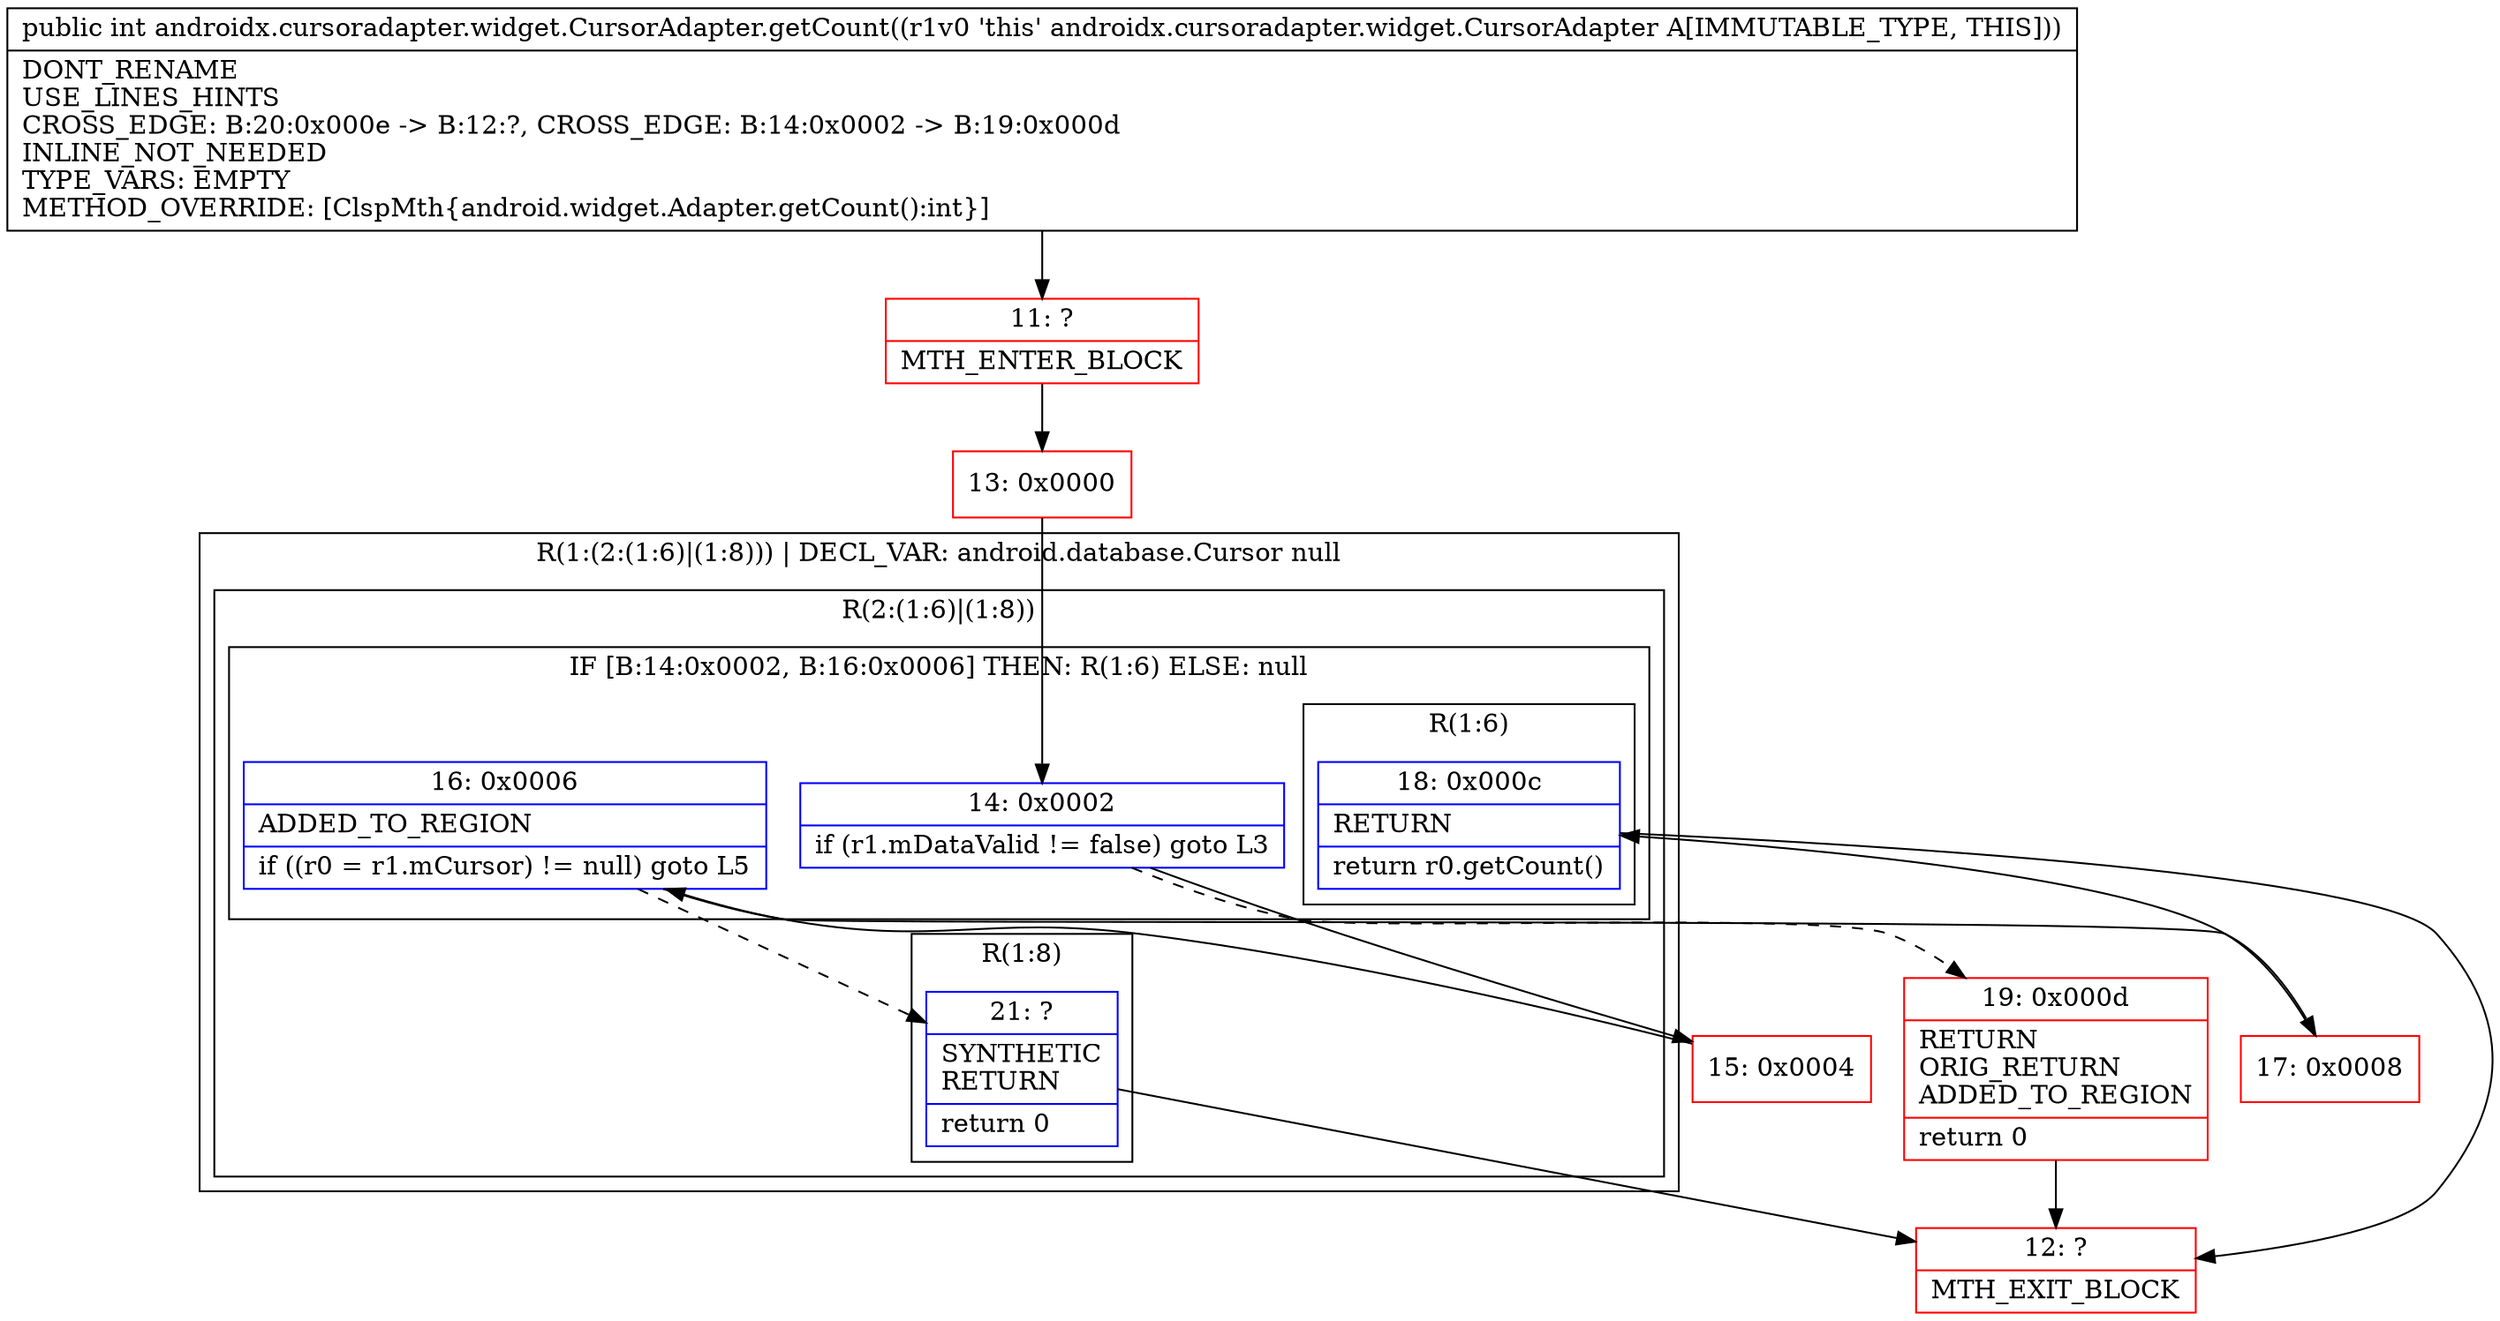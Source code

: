 digraph "CFG forandroidx.cursoradapter.widget.CursorAdapter.getCount()I" {
subgraph cluster_Region_575316689 {
label = "R(1:(2:(1:6)|(1:8))) | DECL_VAR: android.database.Cursor null\l";
node [shape=record,color=blue];
subgraph cluster_Region_687344156 {
label = "R(2:(1:6)|(1:8))";
node [shape=record,color=blue];
subgraph cluster_IfRegion_158694577 {
label = "IF [B:14:0x0002, B:16:0x0006] THEN: R(1:6) ELSE: null";
node [shape=record,color=blue];
Node_14 [shape=record,label="{14\:\ 0x0002|if (r1.mDataValid != false) goto L3\l}"];
Node_16 [shape=record,label="{16\:\ 0x0006|ADDED_TO_REGION\l|if ((r0 = r1.mCursor) != null) goto L5\l}"];
subgraph cluster_Region_969123377 {
label = "R(1:6)";
node [shape=record,color=blue];
Node_18 [shape=record,label="{18\:\ 0x000c|RETURN\l|return r0.getCount()\l}"];
}
}
subgraph cluster_Region_1315493874 {
label = "R(1:8)";
node [shape=record,color=blue];
Node_21 [shape=record,label="{21\:\ ?|SYNTHETIC\lRETURN\l|return 0\l}"];
}
}
}
Node_11 [shape=record,color=red,label="{11\:\ ?|MTH_ENTER_BLOCK\l}"];
Node_13 [shape=record,color=red,label="{13\:\ 0x0000}"];
Node_15 [shape=record,color=red,label="{15\:\ 0x0004}"];
Node_17 [shape=record,color=red,label="{17\:\ 0x0008}"];
Node_12 [shape=record,color=red,label="{12\:\ ?|MTH_EXIT_BLOCK\l}"];
Node_19 [shape=record,color=red,label="{19\:\ 0x000d|RETURN\lORIG_RETURN\lADDED_TO_REGION\l|return 0\l}"];
MethodNode[shape=record,label="{public int androidx.cursoradapter.widget.CursorAdapter.getCount((r1v0 'this' androidx.cursoradapter.widget.CursorAdapter A[IMMUTABLE_TYPE, THIS]))  | DONT_RENAME\lUSE_LINES_HINTS\lCROSS_EDGE: B:20:0x000e \-\> B:12:?, CROSS_EDGE: B:14:0x0002 \-\> B:19:0x000d\lINLINE_NOT_NEEDED\lTYPE_VARS: EMPTY\lMETHOD_OVERRIDE: [ClspMth\{android.widget.Adapter.getCount():int\}]\l}"];
MethodNode -> Node_11;Node_14 -> Node_15;
Node_14 -> Node_19[style=dashed];
Node_16 -> Node_17;
Node_16 -> Node_21[style=dashed];
Node_18 -> Node_12;
Node_21 -> Node_12;
Node_11 -> Node_13;
Node_13 -> Node_14;
Node_15 -> Node_16;
Node_17 -> Node_18;
Node_19 -> Node_12;
}

